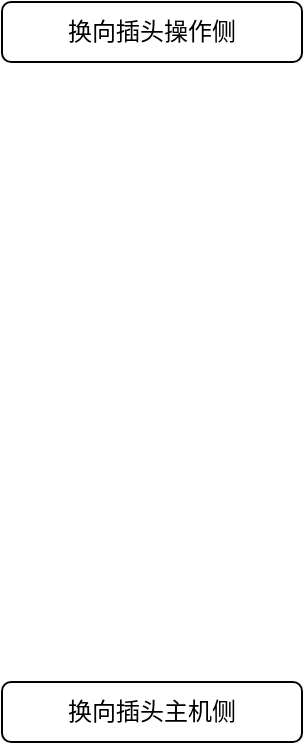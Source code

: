 <mxfile version="26.2.8">
  <diagram name="第 1 页" id="m_uhz8HhKmnA7OCJGrNR">
    <mxGraphModel dx="1428" dy="743" grid="1" gridSize="10" guides="1" tooltips="1" connect="1" arrows="1" fold="1" page="1" pageScale="1" pageWidth="2000" pageHeight="2000" math="0" shadow="0">
      <root>
        <mxCell id="0" />
        <mxCell id="1" parent="0" />
        <mxCell id="jwuq0IgkKsDbyCUO-RJ4-1" value="换向插头主机侧" style="rounded=1;whiteSpace=wrap;html=1;" vertex="1" parent="1">
          <mxGeometry x="420" y="510" width="150" height="30" as="geometry" />
        </mxCell>
        <mxCell id="jwuq0IgkKsDbyCUO-RJ4-2" value="换向插头操作侧" style="rounded=1;whiteSpace=wrap;html=1;" vertex="1" parent="1">
          <mxGeometry x="420" y="170" width="150" height="30" as="geometry" />
        </mxCell>
      </root>
    </mxGraphModel>
  </diagram>
</mxfile>
